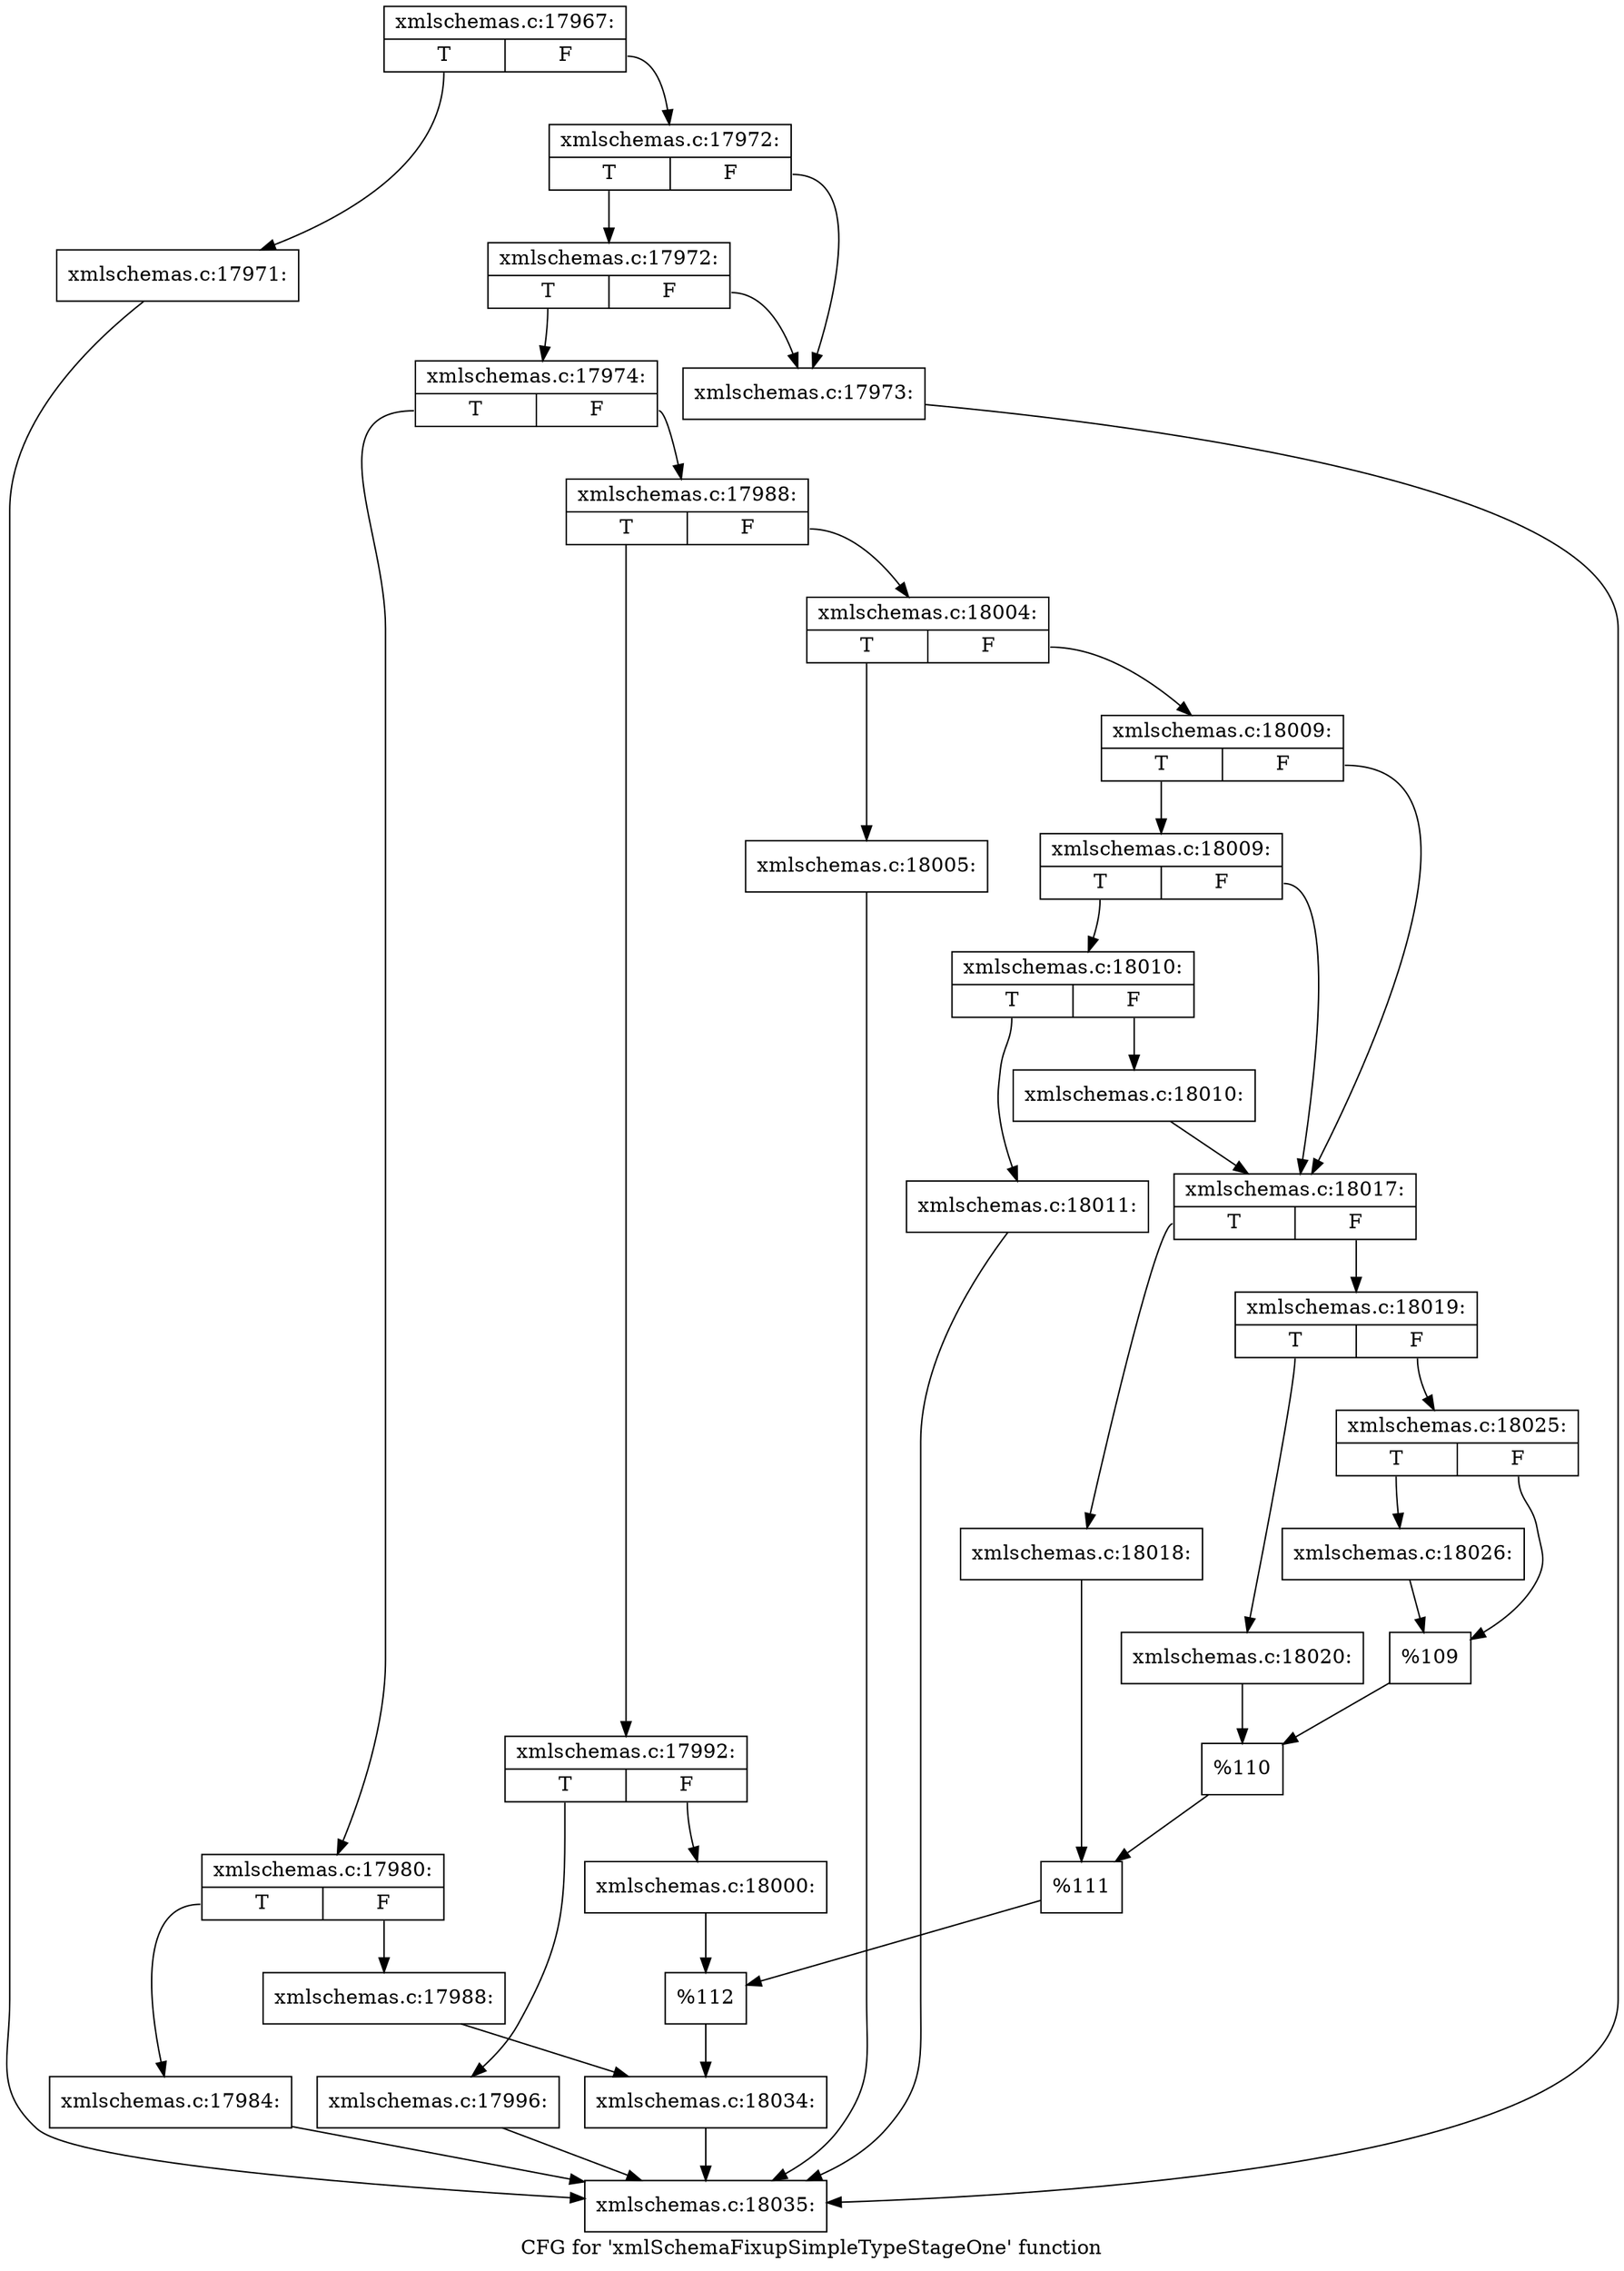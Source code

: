 digraph "CFG for 'xmlSchemaFixupSimpleTypeStageOne' function" {
	label="CFG for 'xmlSchemaFixupSimpleTypeStageOne' function";

	Node0x55d0263b5790 [shape=record,label="{xmlschemas.c:17967:|{<s0>T|<s1>F}}"];
	Node0x55d0263b5790:s0 -> Node0x55d0263b60d0;
	Node0x55d0263b5790:s1 -> Node0x55d0263b6120;
	Node0x55d0263b60d0 [shape=record,label="{xmlschemas.c:17971:}"];
	Node0x55d0263b60d0 -> Node0x55d0263b57e0;
	Node0x55d0263b6120 [shape=record,label="{xmlschemas.c:17972:|{<s0>T|<s1>F}}"];
	Node0x55d0263b6120:s0 -> Node0x55d0263b66e0;
	Node0x55d0263b6120:s1 -> Node0x55d0263b6640;
	Node0x55d0263b66e0 [shape=record,label="{xmlschemas.c:17972:|{<s0>T|<s1>F}}"];
	Node0x55d0263b66e0:s0 -> Node0x55d0263b6690;
	Node0x55d0263b66e0:s1 -> Node0x55d0263b6640;
	Node0x55d0263b6640 [shape=record,label="{xmlschemas.c:17973:}"];
	Node0x55d0263b6640 -> Node0x55d0263b57e0;
	Node0x55d0263b6690 [shape=record,label="{xmlschemas.c:17974:|{<s0>T|<s1>F}}"];
	Node0x55d0263b6690:s0 -> Node0x55d0263b70e0;
	Node0x55d0263b6690:s1 -> Node0x55d0263b7180;
	Node0x55d0263b70e0 [shape=record,label="{xmlschemas.c:17980:|{<s0>T|<s1>F}}"];
	Node0x55d0263b70e0:s0 -> Node0x55d0263b7600;
	Node0x55d0263b70e0:s1 -> Node0x55d0263b7650;
	Node0x55d0263b7600 [shape=record,label="{xmlschemas.c:17984:}"];
	Node0x55d0263b7600 -> Node0x55d0263b57e0;
	Node0x55d0263b7650 [shape=record,label="{xmlschemas.c:17988:}"];
	Node0x55d0263b7650 -> Node0x55d0263b7130;
	Node0x55d0263b7180 [shape=record,label="{xmlschemas.c:17988:|{<s0>T|<s1>F}}"];
	Node0x55d0263b7180:s0 -> Node0x55d0263b82e0;
	Node0x55d0263b7180:s1 -> Node0x55d0263b8380;
	Node0x55d0263b82e0 [shape=record,label="{xmlschemas.c:17992:|{<s0>T|<s1>F}}"];
	Node0x55d0263b82e0:s0 -> Node0x55d0263b8800;
	Node0x55d0263b82e0:s1 -> Node0x55d0263b8850;
	Node0x55d0263b8800 [shape=record,label="{xmlschemas.c:17996:}"];
	Node0x55d0263b8800 -> Node0x55d0263b57e0;
	Node0x55d0263b8850 [shape=record,label="{xmlschemas.c:18000:}"];
	Node0x55d0263b8850 -> Node0x55d0263b8330;
	Node0x55d0263b8380 [shape=record,label="{xmlschemas.c:18004:|{<s0>T|<s1>F}}"];
	Node0x55d0263b8380:s0 -> Node0x55d0263b93b0;
	Node0x55d0263b8380:s1 -> Node0x55d0263b9400;
	Node0x55d0263b93b0 [shape=record,label="{xmlschemas.c:18005:}"];
	Node0x55d0263b93b0 -> Node0x55d0263b57e0;
	Node0x55d0263b9400 [shape=record,label="{xmlschemas.c:18009:|{<s0>T|<s1>F}}"];
	Node0x55d0263b9400:s0 -> Node0x55d0263b9ec0;
	Node0x55d0263b9400:s1 -> Node0x55d0263b9e70;
	Node0x55d0263b9ec0 [shape=record,label="{xmlschemas.c:18009:|{<s0>T|<s1>F}}"];
	Node0x55d0263b9ec0:s0 -> Node0x55d0263b9e20;
	Node0x55d0263b9ec0:s1 -> Node0x55d0263b9e70;
	Node0x55d0263b9e20 [shape=record,label="{xmlschemas.c:18010:|{<s0>T|<s1>F}}"];
	Node0x55d0263b9e20:s0 -> Node0x55d0263ba7a0;
	Node0x55d0263b9e20:s1 -> Node0x55d0263ba7f0;
	Node0x55d0263ba7a0 [shape=record,label="{xmlschemas.c:18011:}"];
	Node0x55d0263ba7a0 -> Node0x55d0263b57e0;
	Node0x55d0263ba7f0 [shape=record,label="{xmlschemas.c:18010:}"];
	Node0x55d0263ba7f0 -> Node0x55d0263b9e70;
	Node0x55d0263b9e70 [shape=record,label="{xmlschemas.c:18017:|{<s0>T|<s1>F}}"];
	Node0x55d0263b9e70:s0 -> Node0x55d0263baf70;
	Node0x55d0263b9e70:s1 -> Node0x55d0263bb010;
	Node0x55d0263baf70 [shape=record,label="{xmlschemas.c:18018:}"];
	Node0x55d0263baf70 -> Node0x55d0263bafc0;
	Node0x55d0263bb010 [shape=record,label="{xmlschemas.c:18019:|{<s0>T|<s1>F}}"];
	Node0x55d0263bb010:s0 -> Node0x55d0263bb8a0;
	Node0x55d0263bb010:s1 -> Node0x55d0263bb940;
	Node0x55d0263bb8a0 [shape=record,label="{xmlschemas.c:18020:}"];
	Node0x55d0263bb8a0 -> Node0x55d0263bb8f0;
	Node0x55d0263bb940 [shape=record,label="{xmlschemas.c:18025:|{<s0>T|<s1>F}}"];
	Node0x55d0263bb940:s0 -> Node0x55d0263bc7a0;
	Node0x55d0263bb940:s1 -> Node0x55d0263bc7f0;
	Node0x55d0263bc7a0 [shape=record,label="{xmlschemas.c:18026:}"];
	Node0x55d0263bc7a0 -> Node0x55d0263bc7f0;
	Node0x55d0263bc7f0 [shape=record,label="{%109}"];
	Node0x55d0263bc7f0 -> Node0x55d0263bb8f0;
	Node0x55d0263bb8f0 [shape=record,label="{%110}"];
	Node0x55d0263bb8f0 -> Node0x55d0263bafc0;
	Node0x55d0263bafc0 [shape=record,label="{%111}"];
	Node0x55d0263bafc0 -> Node0x55d0263b8330;
	Node0x55d0263b8330 [shape=record,label="{%112}"];
	Node0x55d0263b8330 -> Node0x55d0263b7130;
	Node0x55d0263b7130 [shape=record,label="{xmlschemas.c:18034:}"];
	Node0x55d0263b7130 -> Node0x55d0263b57e0;
	Node0x55d0263b57e0 [shape=record,label="{xmlschemas.c:18035:}"];
}
